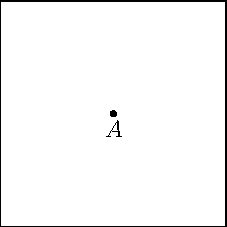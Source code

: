 size(4cm,4cm);

dot(Label("$A$"),(0,0),S);
draw(E--W,invisible);
draw(N--S,invisible);
shipout(bbox());
